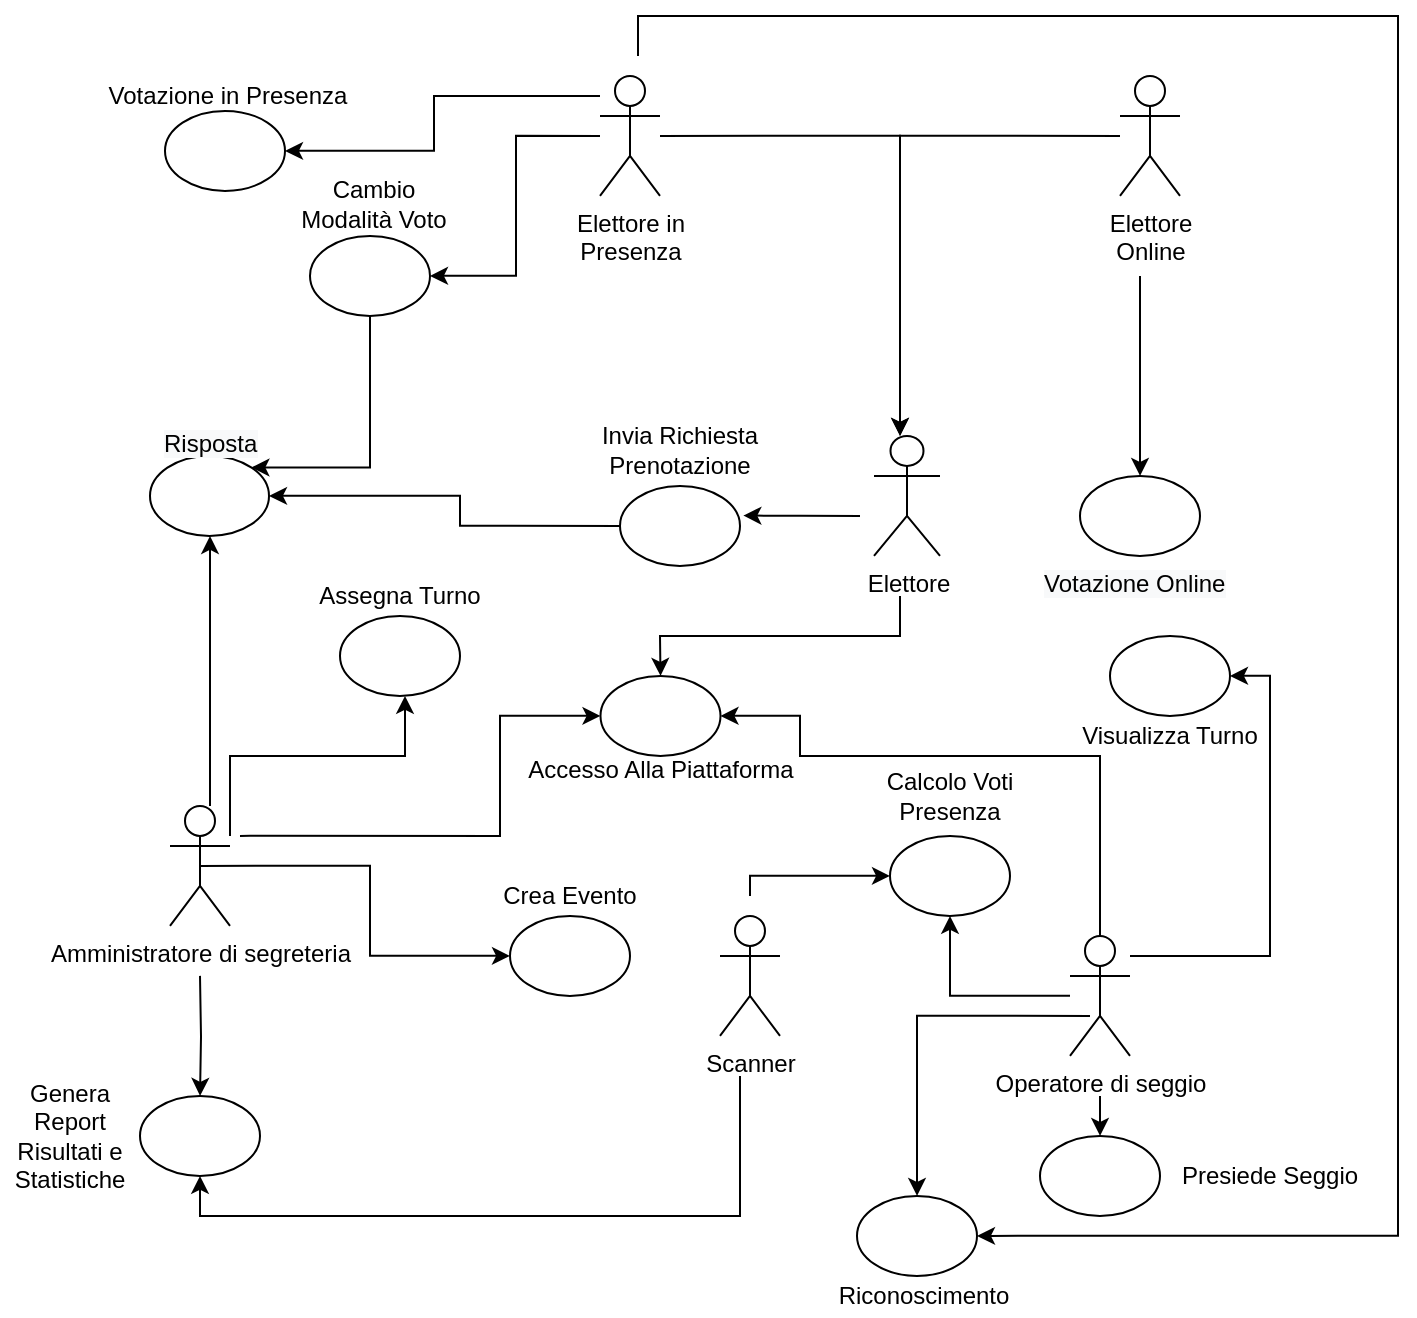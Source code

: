 <mxfile version="13.0.1" type="device"><diagram id="hw4QnnFe7uRUzw-4VRZd" name="Pagina-1"><mxGraphModel dx="1108" dy="1679" grid="1" gridSize="10" guides="1" tooltips="1" connect="1" arrows="1" fold="1" page="1" pageScale="1" pageWidth="827" pageHeight="1169" math="0" shadow="0"><root><mxCell id="0"/><mxCell id="1" parent="0"/><mxCell id="4Z34zP_3v34sS6nfEmJj-1" value="Elettore" style="shape=umlActor;verticalLabelPosition=bottom;verticalAlign=top;html=1;outlineConnect=0;strokeColor=#000000;" parent="1" vertex="1"><mxGeometry x="447" y="-950.06" width="33" height="60" as="geometry"/></mxCell><mxCell id="4Z34zP_3v34sS6nfEmJj-8" style="edgeStyle=orthogonalEdgeStyle;rounded=0;orthogonalLoop=1;jettySize=auto;html=1;exitX=0.5;exitY=0.5;exitDx=0;exitDy=0;exitPerimeter=0;entryX=0;entryY=0.5;entryDx=0;entryDy=0;" parent="1" source="4Z34zP_3v34sS6nfEmJj-2" target="4Z34zP_3v34sS6nfEmJj-9" edge="1"><mxGeometry relative="1" as="geometry"><mxPoint x="215" y="-735.163" as="targetPoint"/></mxGeometry></mxCell><mxCell id="4Z34zP_3v34sS6nfEmJj-70" style="edgeStyle=orthogonalEdgeStyle;rounded=0;orthogonalLoop=1;jettySize=auto;html=1;entryX=0.5;entryY=1;entryDx=0;entryDy=0;" parent="1" source="4Z34zP_3v34sS6nfEmJj-2" target="4Z34zP_3v34sS6nfEmJj-50" edge="1"><mxGeometry relative="1" as="geometry"><mxPoint x="140" y="-810.06" as="targetPoint"/><Array as="points"><mxPoint x="115" y="-900.06"/><mxPoint x="115" y="-900.06"/></Array></mxGeometry></mxCell><mxCell id="4Z34zP_3v34sS6nfEmJj-92" style="edgeStyle=orthogonalEdgeStyle;rounded=0;orthogonalLoop=1;jettySize=auto;html=1;entryX=0.5;entryY=0;entryDx=0;entryDy=0;" parent="1" target="4Z34zP_3v34sS6nfEmJj-93" edge="1"><mxGeometry relative="1" as="geometry"><mxPoint x="110" y="-630.06" as="targetPoint"/><mxPoint x="110" y="-680.06" as="sourcePoint"/></mxGeometry></mxCell><mxCell id="4Z34zP_3v34sS6nfEmJj-2" value="Amministratore di segreteria" style="shape=umlActor;verticalLabelPosition=bottom;verticalAlign=top;html=1;outlineConnect=0;strokeColor=#000000;" parent="1" vertex="1"><mxGeometry x="95" y="-765.06" width="30" height="60" as="geometry"/></mxCell><mxCell id="4Z34zP_3v34sS6nfEmJj-21" style="edgeStyle=orthogonalEdgeStyle;rounded=0;orthogonalLoop=1;jettySize=auto;html=1;entryX=1;entryY=0.5;entryDx=0;entryDy=0;" parent="1" source="4Z34zP_3v34sS6nfEmJj-3" target="4Z34zP_3v34sS6nfEmJj-22" edge="1"><mxGeometry relative="1" as="geometry"><mxPoint x="345" y="-670.06" as="targetPoint"/><Array as="points"><mxPoint x="645" y="-690.06"/><mxPoint x="645" y="-830.06"/></Array></mxGeometry></mxCell><mxCell id="4Z34zP_3v34sS6nfEmJj-79" style="edgeStyle=orthogonalEdgeStyle;rounded=0;orthogonalLoop=1;jettySize=auto;html=1;entryX=0.5;entryY=0;entryDx=0;entryDy=0;" parent="1" target="4Z34zP_3v34sS6nfEmJj-75" edge="1"><mxGeometry relative="1" as="geometry"><mxPoint x="560" y="-750.06" as="targetPoint"/><mxPoint x="560" y="-620.06" as="sourcePoint"/></mxGeometry></mxCell><mxCell id="4Z34zP_3v34sS6nfEmJj-81" style="edgeStyle=orthogonalEdgeStyle;rounded=0;orthogonalLoop=1;jettySize=auto;html=1;entryX=0.5;entryY=1;entryDx=0;entryDy=0;" parent="1" source="4Z34zP_3v34sS6nfEmJj-3" target="4Z34zP_3v34sS6nfEmJj-82" edge="1"><mxGeometry relative="1" as="geometry"><mxPoint x="795" y="-670.06" as="targetPoint"/><Array as="points"><mxPoint x="485" y="-670.06"/></Array></mxGeometry></mxCell><mxCell id="4Z34zP_3v34sS6nfEmJj-3" value="Operatore di seggio" style="shape=umlActor;verticalLabelPosition=bottom;verticalAlign=top;html=1;outlineConnect=0;strokeColor=#000000;" parent="1" vertex="1"><mxGeometry x="545" y="-700.06" width="30" height="60" as="geometry"/></mxCell><mxCell id="4Z34zP_3v34sS6nfEmJj-9" value="" style="ellipse;whiteSpace=wrap;html=1;" parent="1" vertex="1"><mxGeometry x="265" y="-710.06" width="60" height="40" as="geometry"/></mxCell><mxCell id="4Z34zP_3v34sS6nfEmJj-11" value="Crea Evento" style="text;html=1;strokeColor=none;fillColor=none;align=center;verticalAlign=middle;whiteSpace=wrap;rounded=0;" parent="1" vertex="1"><mxGeometry x="250" y="-730.06" width="90" height="20" as="geometry"/></mxCell><mxCell id="4Z34zP_3v34sS6nfEmJj-22" value="" style="ellipse;whiteSpace=wrap;html=1;" parent="1" vertex="1"><mxGeometry x="565" y="-850.06" width="60" height="40" as="geometry"/></mxCell><mxCell id="4Z34zP_3v34sS6nfEmJj-24" value="Visualizza Turno" style="text;html=1;strokeColor=none;fillColor=none;align=center;verticalAlign=middle;whiteSpace=wrap;rounded=0;" parent="1" vertex="1"><mxGeometry x="545" y="-810.06" width="100" height="20" as="geometry"/></mxCell><mxCell id="4Z34zP_3v34sS6nfEmJj-33" value="" style="ellipse;whiteSpace=wrap;html=1;" parent="1" vertex="1"><mxGeometry x="550" y="-930.06" width="60" height="40" as="geometry"/></mxCell><mxCell id="4Z34zP_3v34sS6nfEmJj-35" value="&lt;span style=&quot;color: rgb(0 , 0 , 0) ; font-family: &amp;#34;helvetica&amp;#34; ; font-size: 12px ; font-style: normal ; font-weight: 400 ; letter-spacing: normal ; text-align: center ; text-indent: 0px ; text-transform: none ; word-spacing: 0px ; background-color: rgb(248 , 249 , 250) ; display: inline ; float: none&quot;&gt;Votazione Online&lt;/span&gt;" style="text;whiteSpace=wrap;html=1;" parent="1" vertex="1"><mxGeometry x="530" y="-890.06" width="100" height="20" as="geometry"/></mxCell><mxCell id="4Z34zP_3v34sS6nfEmJj-50" value="" style="ellipse;whiteSpace=wrap;html=1;" parent="1" vertex="1"><mxGeometry x="85" y="-940.06" width="59.5" height="40" as="geometry"/></mxCell><mxCell id="4Z34zP_3v34sS6nfEmJj-51" value="&lt;span style=&quot;color: rgb(0 , 0 , 0) ; font-family: &amp;#34;helvetica&amp;#34; ; font-size: 12px ; font-style: normal ; font-weight: 400 ; letter-spacing: normal ; text-align: center ; text-indent: 0px ; text-transform: none ; word-spacing: 0px ; background-color: rgb(248 , 249 , 250) ; display: inline ; float: none&quot;&gt;Risposta&lt;/span&gt;" style="text;whiteSpace=wrap;html=1;" parent="1" vertex="1"><mxGeometry x="90" y="-960.06" width="55" height="20" as="geometry"/></mxCell><mxCell id="4Z34zP_3v34sS6nfEmJj-57" style="edgeStyle=orthogonalEdgeStyle;rounded=0;orthogonalLoop=1;jettySize=auto;html=1;entryX=0.5;entryY=0;entryDx=0;entryDy=0;entryPerimeter=0;" parent="1" edge="1"><mxGeometry relative="1" as="geometry"><mxPoint x="460" y="-950.06" as="targetPoint"/><mxPoint x="340" y="-1100.06" as="sourcePoint"/><Array as="points"><mxPoint x="340" y="-1100.06"/><mxPoint x="460" y="-1100.06"/></Array></mxGeometry></mxCell><mxCell id="4Z34zP_3v34sS6nfEmJj-65" style="edgeStyle=orthogonalEdgeStyle;rounded=0;orthogonalLoop=1;jettySize=auto;html=1;entryX=1;entryY=0.5;entryDx=0;entryDy=0;" parent="1" target="4Z34zP_3v34sS6nfEmJj-66" edge="1"><mxGeometry relative="1" as="geometry"><mxPoint x="215" y="-800.06" as="targetPoint"/><mxPoint x="310" y="-1100.06" as="sourcePoint"/><Array as="points"><mxPoint x="310" y="-1100.06"/><mxPoint x="268" y="-1100.06"/><mxPoint x="268" y="-1030.06"/></Array></mxGeometry></mxCell><mxCell id="4Z34zP_3v34sS6nfEmJj-58" style="edgeStyle=orthogonalEdgeStyle;rounded=0;orthogonalLoop=1;jettySize=auto;html=1;entryX=0.5;entryY=0;entryDx=0;entryDy=0;entryPerimeter=0;" parent="1" edge="1"><mxGeometry relative="1" as="geometry"><mxPoint x="460" y="-950.06" as="targetPoint"/><Array as="points"><mxPoint x="570" y="-1100.06"/><mxPoint x="460" y="-1100.06"/></Array><mxPoint x="570" y="-1100.06" as="sourcePoint"/></mxGeometry></mxCell><mxCell id="4Z34zP_3v34sS6nfEmJj-78" style="edgeStyle=orthogonalEdgeStyle;rounded=0;orthogonalLoop=1;jettySize=auto;html=1;entryX=0.5;entryY=0;entryDx=0;entryDy=0;" parent="1" target="4Z34zP_3v34sS6nfEmJj-33" edge="1"><mxGeometry relative="1" as="geometry"><mxPoint x="580" y="-950.06" as="targetPoint"/><mxPoint x="580" y="-1030.06" as="sourcePoint"/><Array as="points"><mxPoint x="580" y="-1020.06"/><mxPoint x="580" y="-1020.06"/></Array></mxGeometry></mxCell><mxCell id="4Z34zP_3v34sS6nfEmJj-69" style="edgeStyle=orthogonalEdgeStyle;rounded=0;orthogonalLoop=1;jettySize=auto;html=1;entryX=1;entryY=0;entryDx=0;entryDy=0;" parent="1" source="4Z34zP_3v34sS6nfEmJj-66" target="4Z34zP_3v34sS6nfEmJj-50" edge="1"><mxGeometry relative="1" as="geometry"><mxPoint x="130" y="-680.06" as="targetPoint"/><Array as="points"><mxPoint x="195" y="-934.06"/></Array></mxGeometry></mxCell><mxCell id="4Z34zP_3v34sS6nfEmJj-66" value="" style="ellipse;whiteSpace=wrap;html=1;" parent="1" vertex="1"><mxGeometry x="165" y="-1050.06" width="60" height="40" as="geometry"/></mxCell><mxCell id="4Z34zP_3v34sS6nfEmJj-67" value="Cambio Modalità Voto" style="text;html=1;strokeColor=none;fillColor=none;align=center;verticalAlign=middle;whiteSpace=wrap;rounded=0;" parent="1" vertex="1"><mxGeometry x="152.5" y="-1082.56" width="87.5" height="32.5" as="geometry"/></mxCell><mxCell id="4Z34zP_3v34sS6nfEmJj-75" value="" style="ellipse;whiteSpace=wrap;html=1;" parent="1" vertex="1"><mxGeometry x="530" y="-600.06" width="60" height="40" as="geometry"/></mxCell><mxCell id="4Z34zP_3v34sS6nfEmJj-76" value="Presiede Seggio" style="text;html=1;strokeColor=none;fillColor=none;align=center;verticalAlign=middle;whiteSpace=wrap;rounded=0;" parent="1" vertex="1"><mxGeometry x="595" y="-590.06" width="100" height="20" as="geometry"/></mxCell><mxCell id="4Z34zP_3v34sS6nfEmJj-82" value="" style="ellipse;whiteSpace=wrap;html=1;" parent="1" vertex="1"><mxGeometry x="455" y="-750.06" width="60" height="40" as="geometry"/></mxCell><mxCell id="4Z34zP_3v34sS6nfEmJj-83" value="Calcolo Voti Presenza" style="text;html=1;strokeColor=none;fillColor=none;align=center;verticalAlign=middle;whiteSpace=wrap;rounded=0;" parent="1" vertex="1"><mxGeometry x="450" y="-790.06" width="70" height="40" as="geometry"/></mxCell><mxCell id="4Z34zP_3v34sS6nfEmJj-93" value="" style="ellipse;whiteSpace=wrap;html=1;" parent="1" vertex="1"><mxGeometry x="80" y="-620.06" width="60" height="40" as="geometry"/></mxCell><mxCell id="4Z34zP_3v34sS6nfEmJj-94" value="Genera Report Risultati e Statistiche" style="text;html=1;strokeColor=none;fillColor=none;align=center;verticalAlign=middle;whiteSpace=wrap;rounded=0;" parent="1" vertex="1"><mxGeometry x="10" y="-630.06" width="70" height="60" as="geometry"/></mxCell><mxCell id="CddpzKlS4w49Zz_7vmK8-4" value="Elettore in&lt;br&gt;Presenza" style="shape=umlActor;verticalLabelPosition=bottom;labelBackgroundColor=#ffffff;verticalAlign=top;html=1;" parent="1" vertex="1"><mxGeometry x="310" y="-1130.06" width="30" height="60" as="geometry"/></mxCell><mxCell id="CddpzKlS4w49Zz_7vmK8-5" value="Elettore&lt;br&gt;Online" style="shape=umlActor;verticalLabelPosition=bottom;labelBackgroundColor=#ffffff;verticalAlign=top;html=1;" parent="1" vertex="1"><mxGeometry x="570" y="-1130.06" width="30" height="60" as="geometry"/></mxCell><mxCell id="CddpzKlS4w49Zz_7vmK8-17" style="edgeStyle=orthogonalEdgeStyle;rounded=0;orthogonalLoop=1;jettySize=auto;html=1;entryX=0.5;entryY=1;entryDx=0;entryDy=0;" parent="1" edge="1"><mxGeometry relative="1" as="geometry"><mxPoint x="212.5" y="-820.06" as="targetPoint"/><Array as="points"><mxPoint x="125" y="-790.06"/><mxPoint x="213" y="-790.06"/></Array><mxPoint x="125" y="-750.06" as="sourcePoint"/></mxGeometry></mxCell><mxCell id="CddpzKlS4w49Zz_7vmK8-18" value="" style="ellipse;whiteSpace=wrap;html=1;" parent="1" vertex="1"><mxGeometry x="180" y="-860.06" width="60" height="40" as="geometry"/></mxCell><mxCell id="CddpzKlS4w49Zz_7vmK8-19" value="Assegna Turno" style="text;html=1;strokeColor=none;fillColor=none;align=center;verticalAlign=middle;whiteSpace=wrap;rounded=0;" parent="1" vertex="1"><mxGeometry x="165" y="-880.06" width="90" height="20" as="geometry"/></mxCell><mxCell id="CddpzKlS4w49Zz_7vmK8-27" value="Scanner" style="shape=umlActor;verticalLabelPosition=bottom;verticalAlign=top;html=1;outlineConnect=0;strokeColor=#000000;" parent="1" vertex="1"><mxGeometry x="370" y="-710.06" width="30" height="60" as="geometry"/></mxCell><mxCell id="CddpzKlS4w49Zz_7vmK8-28" style="edgeStyle=orthogonalEdgeStyle;rounded=0;orthogonalLoop=1;jettySize=auto;html=1;entryX=0;entryY=0.5;entryDx=0;entryDy=0;" parent="1" target="4Z34zP_3v34sS6nfEmJj-82" edge="1"><mxGeometry relative="1" as="geometry"><mxPoint x="440" y="-700.06" as="targetPoint"/><mxPoint x="385" y="-720.06" as="sourcePoint"/><Array as="points"><mxPoint x="385" y="-730.06"/></Array></mxGeometry></mxCell><mxCell id="CddpzKlS4w49Zz_7vmK8-29" style="edgeStyle=orthogonalEdgeStyle;rounded=0;orthogonalLoop=1;jettySize=auto;html=1;entryX=1;entryY=0.5;entryDx=0;entryDy=0;" parent="1" edge="1"><mxGeometry relative="1" as="geometry"><mxPoint x="110" y="-580.06" as="targetPoint"/><mxPoint x="380" y="-630.06" as="sourcePoint"/><Array as="points"><mxPoint x="380" y="-560.06"/><mxPoint x="110" y="-560.06"/></Array></mxGeometry></mxCell><mxCell id="CddpzKlS4w49Zz_7vmK8-30" value="" style="ellipse;whiteSpace=wrap;html=1;" parent="1" vertex="1"><mxGeometry x="92.5" y="-1112.56" width="60" height="40" as="geometry"/></mxCell><mxCell id="CddpzKlS4w49Zz_7vmK8-31" value="Votazione in Presenza" style="text;html=1;strokeColor=none;fillColor=none;align=center;verticalAlign=middle;whiteSpace=wrap;rounded=0;" parent="1" vertex="1"><mxGeometry x="60" y="-1127.56" width="127.5" height="15" as="geometry"/></mxCell><mxCell id="CddpzKlS4w49Zz_7vmK8-32" style="edgeStyle=orthogonalEdgeStyle;rounded=0;orthogonalLoop=1;jettySize=auto;html=1;entryX=1;entryY=0.5;entryDx=0;entryDy=0;" parent="1" source="CddpzKlS4w49Zz_7vmK8-4" target="CddpzKlS4w49Zz_7vmK8-30" edge="1"><mxGeometry relative="1" as="geometry"><mxPoint x="170" y="-1092.06" as="targetPoint"/><mxPoint x="300" y="-1120.06" as="sourcePoint"/><Array as="points"><mxPoint x="227" y="-1120.06"/><mxPoint x="227" y="-1092.06"/></Array></mxGeometry></mxCell><mxCell id="CddpzKlS4w49Zz_7vmK8-33" value="" style="ellipse;whiteSpace=wrap;html=1;" parent="1" vertex="1"><mxGeometry x="320" y="-925.06" width="60" height="40" as="geometry"/></mxCell><mxCell id="CddpzKlS4w49Zz_7vmK8-34" value="Invia Richiesta Prenotazione" style="text;html=1;strokeColor=none;fillColor=none;align=center;verticalAlign=middle;whiteSpace=wrap;rounded=0;" parent="1" vertex="1"><mxGeometry x="305" y="-960.06" width="90" height="35" as="geometry"/></mxCell><mxCell id="CddpzKlS4w49Zz_7vmK8-39" style="edgeStyle=orthogonalEdgeStyle;rounded=0;orthogonalLoop=1;jettySize=auto;html=1;entryX=1.028;entryY=0.371;entryDx=0;entryDy=0;entryPerimeter=0;" parent="1" target="CddpzKlS4w49Zz_7vmK8-33" edge="1"><mxGeometry relative="1" as="geometry"><mxPoint x="590" y="-920.06" as="targetPoint"/><mxPoint x="440" y="-910.06" as="sourcePoint"/><Array as="points"><mxPoint x="410" y="-910.06"/><mxPoint x="410" y="-910.06"/></Array></mxGeometry></mxCell><mxCell id="CddpzKlS4w49Zz_7vmK8-40" style="edgeStyle=orthogonalEdgeStyle;rounded=0;orthogonalLoop=1;jettySize=auto;html=1;entryX=1;entryY=0.5;entryDx=0;entryDy=0;exitX=0;exitY=0.5;exitDx=0;exitDy=0;" parent="1" source="CddpzKlS4w49Zz_7vmK8-33" target="4Z34zP_3v34sS6nfEmJj-50" edge="1"><mxGeometry relative="1" as="geometry"><mxPoint x="391.68" y="-900.22" as="targetPoint"/><mxPoint x="450" y="-900.06" as="sourcePoint"/><Array as="points"><mxPoint x="240" y="-905.06"/><mxPoint x="240" y="-920.06"/></Array></mxGeometry></mxCell><mxCell id="NuTfx1d-zySTDhqYn2TI-1" value="" style="ellipse;whiteSpace=wrap;html=1;" parent="1" vertex="1"><mxGeometry x="310.25" y="-830.06" width="60" height="40" as="geometry"/></mxCell><mxCell id="NuTfx1d-zySTDhqYn2TI-2" value="Accesso Alla Piattaforma" style="text;html=1;strokeColor=none;fillColor=none;align=center;verticalAlign=middle;whiteSpace=wrap;rounded=0;" parent="1" vertex="1"><mxGeometry x="268.75" y="-790.06" width="143" height="15" as="geometry"/></mxCell><mxCell id="NuTfx1d-zySTDhqYn2TI-3" style="edgeStyle=orthogonalEdgeStyle;rounded=0;orthogonalLoop=1;jettySize=auto;html=1;entryX=0;entryY=0.5;entryDx=0;entryDy=0;" parent="1" target="NuTfx1d-zySTDhqYn2TI-1" edge="1"><mxGeometry relative="1" as="geometry"><mxPoint x="222.5" y="-810.06" as="targetPoint"/><Array as="points"><mxPoint x="135" y="-750.06"/><mxPoint x="260" y="-750.06"/><mxPoint x="260" y="-810.06"/></Array><mxPoint x="130" y="-750.06" as="sourcePoint"/></mxGeometry></mxCell><mxCell id="NuTfx1d-zySTDhqYn2TI-4" style="edgeStyle=orthogonalEdgeStyle;rounded=0;orthogonalLoop=1;jettySize=auto;html=1;entryX=1;entryY=0.5;entryDx=0;entryDy=0;exitX=0.5;exitY=0;exitDx=0;exitDy=0;exitPerimeter=0;" parent="1" source="4Z34zP_3v34sS6nfEmJj-3" target="NuTfx1d-zySTDhqYn2TI-1" edge="1"><mxGeometry relative="1" as="geometry"><mxPoint x="635" y="-820.06" as="targetPoint"/><mxPoint x="560" y="-730.06" as="sourcePoint"/><Array as="points"><mxPoint x="560" y="-790.06"/><mxPoint x="410" y="-790.06"/><mxPoint x="410" y="-810.06"/></Array></mxGeometry></mxCell><mxCell id="NuTfx1d-zySTDhqYn2TI-5" style="edgeStyle=orthogonalEdgeStyle;rounded=0;orthogonalLoop=1;jettySize=auto;html=1;" parent="1" target="NuTfx1d-zySTDhqYn2TI-1" edge="1"><mxGeometry relative="1" as="geometry"><mxPoint x="391.68" y="-900.22" as="targetPoint"/><mxPoint x="460" y="-870.06" as="sourcePoint"/><Array as="points"><mxPoint x="460" y="-850.06"/><mxPoint x="340" y="-850.06"/></Array></mxGeometry></mxCell><mxCell id="NuTfx1d-zySTDhqYn2TI-6" value="" style="ellipse;whiteSpace=wrap;html=1;" parent="1" vertex="1"><mxGeometry x="438.5" y="-570.06" width="60" height="40" as="geometry"/></mxCell><mxCell id="NuTfx1d-zySTDhqYn2TI-7" value="Riconoscimento" style="text;html=1;strokeColor=none;fillColor=none;align=center;verticalAlign=middle;whiteSpace=wrap;rounded=0;" parent="1" vertex="1"><mxGeometry x="400" y="-530.06" width="144" height="20" as="geometry"/></mxCell><mxCell id="NuTfx1d-zySTDhqYn2TI-8" style="edgeStyle=orthogonalEdgeStyle;rounded=0;orthogonalLoop=1;jettySize=auto;html=1;entryX=0.5;entryY=0;entryDx=0;entryDy=0;" parent="1" target="NuTfx1d-zySTDhqYn2TI-6" edge="1"><mxGeometry relative="1" as="geometry"><mxPoint x="469" y="-590.06" as="targetPoint"/><Array as="points"><mxPoint x="469" y="-660.06"/></Array><mxPoint x="555" y="-660.06" as="sourcePoint"/></mxGeometry></mxCell><mxCell id="NuTfx1d-zySTDhqYn2TI-9" style="edgeStyle=orthogonalEdgeStyle;rounded=0;orthogonalLoop=1;jettySize=auto;html=1;entryX=1;entryY=0.5;entryDx=0;entryDy=0;" parent="1" target="NuTfx1d-zySTDhqYn2TI-6" edge="1"><mxGeometry relative="1" as="geometry"><mxPoint x="749" y="-634.06" as="targetPoint"/><Array as="points"><mxPoint x="329" y="-1160.06"/><mxPoint x="709" y="-1160.06"/><mxPoint x="709" y="-550.06"/></Array><mxPoint x="329" y="-1140.06" as="sourcePoint"/></mxGeometry></mxCell></root></mxGraphModel></diagram></mxfile>